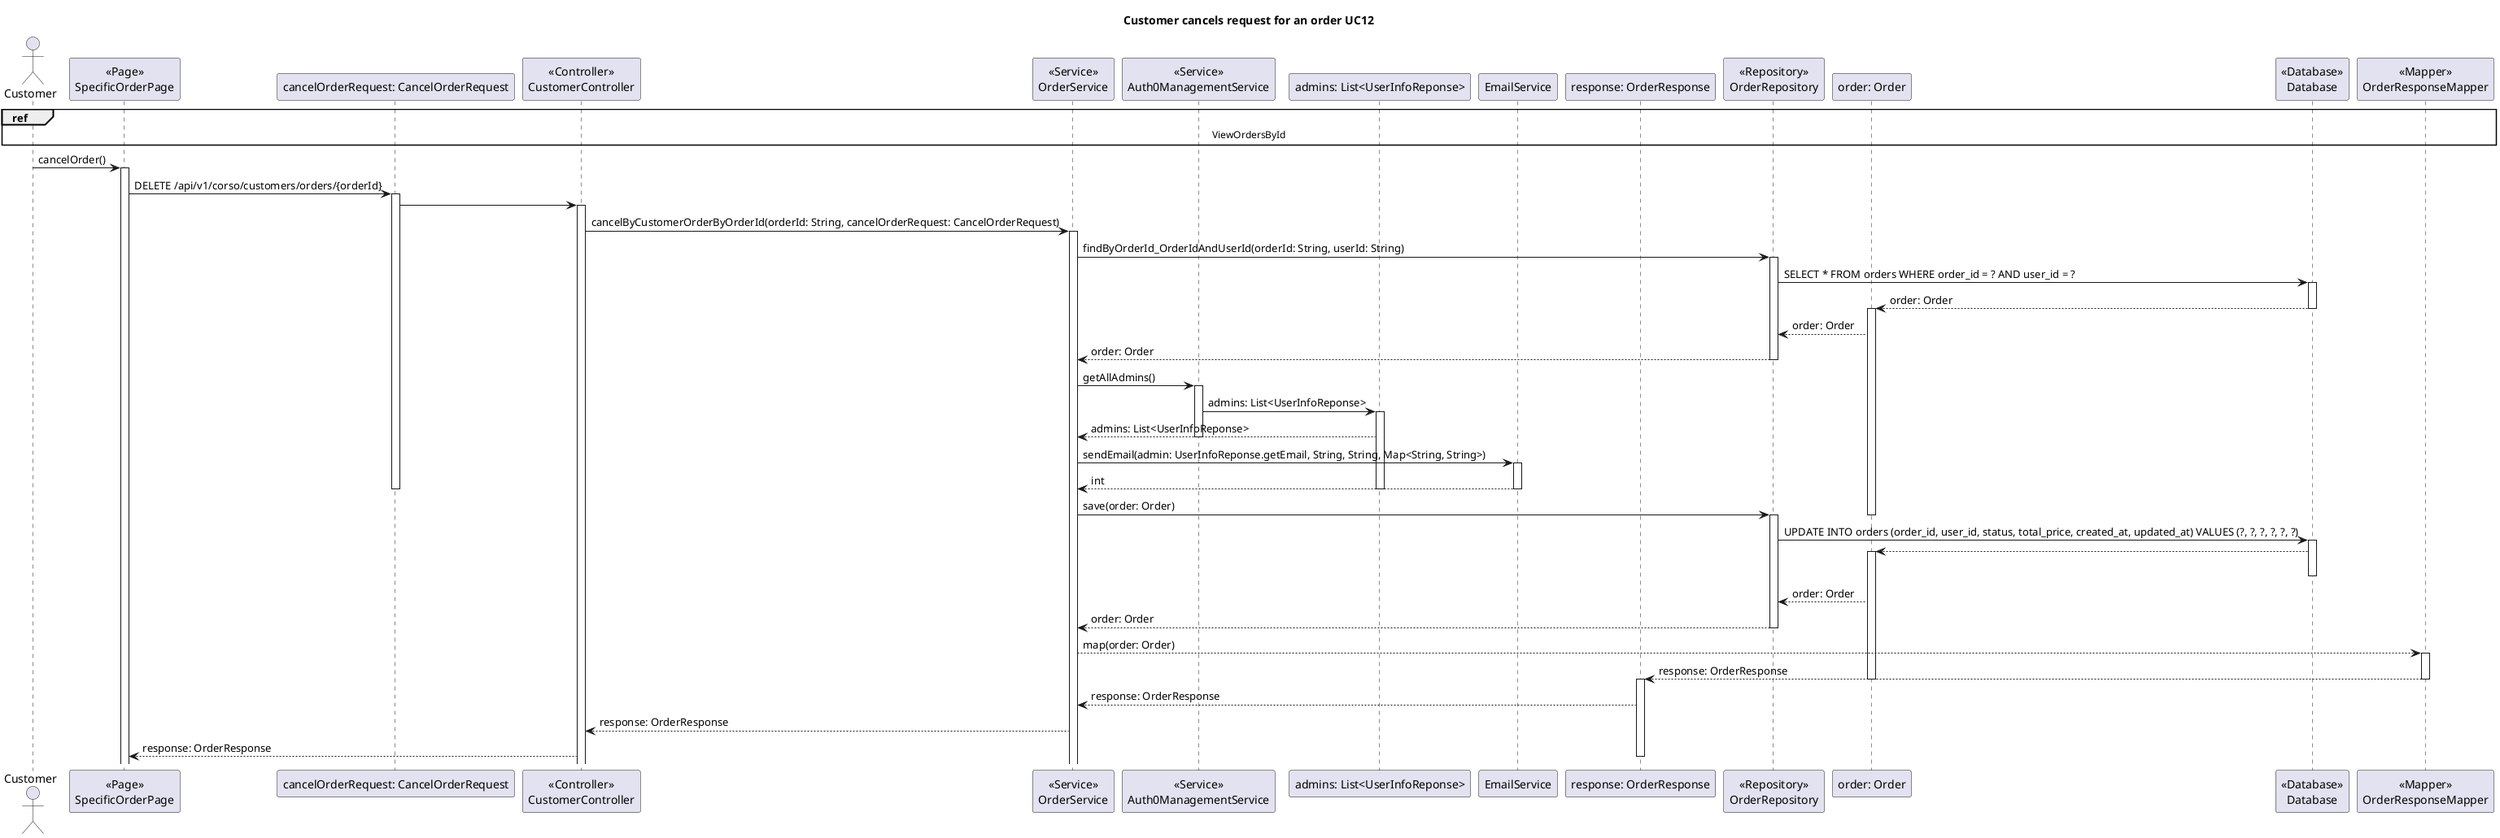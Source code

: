 @startuml

title Customer cancels request for an order UC12

actor Customer

participant SpecificOrderPage as "<<Page>>\nSpecificOrderPage"

participant CancelOrderRequest as "cancelOrderRequest: CancelOrderRequest"

participant CustomerController as "<<Controller>>\nCustomerController"

participant OrderService as "<<Service>>\nOrderService"

participant Auth0ManagementService as "<<Service>>\nAuth0ManagementService"

participant Admins as "admins: List<UserInfoReponse>"

participant EmailService as "EmailService"

participant Response as "response: OrderResponse"

participant OrderRepository as "<<Repository>>\nOrderRepository"

participant Order as "order: Order"

participant Database as "<<Database>>\nDatabase"

participant OrderResponseMapper as "<<Mapper>>\nOrderResponseMapper"


ref over Customer, SpecificOrderPage, CancelOrderRequest, CustomerController, OrderService, Auth0ManagementService, Admins, EmailService, Response, OrderRepository, Order, Database, OrderResponseMapper
    ViewOrdersById
end ref

Customer -> SpecificOrderPage: cancelOrder()
activate SpecificOrderPage

SpecificOrderPage -> CancelOrderRequest: DELETE /api/v1/corso/customers/orders/{orderId}
activate CancelOrderRequest

CancelOrderRequest -> CustomerController
activate CustomerController

CustomerController -> OrderService: cancelByCustomerOrderByOrderId(orderId: String, cancelOrderRequest: CancelOrderRequest)
activate OrderService

OrderService -> OrderRepository: findByOrderId_OrderIdAndUserId(orderId: String, userId: String)
activate OrderRepository

OrderRepository -> Database: SELECT * FROM orders WHERE order_id = ? AND user_id = ?
activate Database
Database --> Order: order: Order
deactivate Database
activate Order
OrderRepository <-- Order: order: Order

OrderService <-- OrderRepository: order: Order
deactivate OrderRepository

OrderService -> Auth0ManagementService: getAllAdmins()
activate Auth0ManagementService

Auth0ManagementService -> Admins: admins: List<UserInfoReponse>
activate Admins

OrderService <-- Admins: admins: List<UserInfoReponse>
deactivate Auth0ManagementService

    OrderService -> EmailService: sendEmail(admin: UserInfoReponse.getEmail, String, String, Map<String, String>)
    activate EmailService
    EmailService --> OrderService: int
deactivate Admins
deactivate EmailService
deactivate CancelOrderRequest

OrderService -> OrderRepository: save(order: Order)
deactivate Order
activate OrderRepository

OrderRepository -> Database: UPDATE INTO orders (order_id, user_id, status, total_price, created_at, updated_at) VALUES (?, ?, ?, ?, ?, ?)
activate Database


Database --> Order
activate Order
deactivate Database

OrderRepository <-- Order: order: Order

OrderService <-- OrderRepository: order: Order
deactivate OrderRepository

OrderService --> OrderResponseMapper: map(order: Order)
activate OrderResponseMapper

OrderResponseMapper --> Response: response: OrderResponse
deactivate Order
deactivate OrderResponseMapper
activate Response

OrderService <-- Response: response: OrderResponse

OrderService --> CustomerController: response: OrderResponse

CustomerController --> SpecificOrderPage: response: OrderResponse

deactivate Response





@enduml